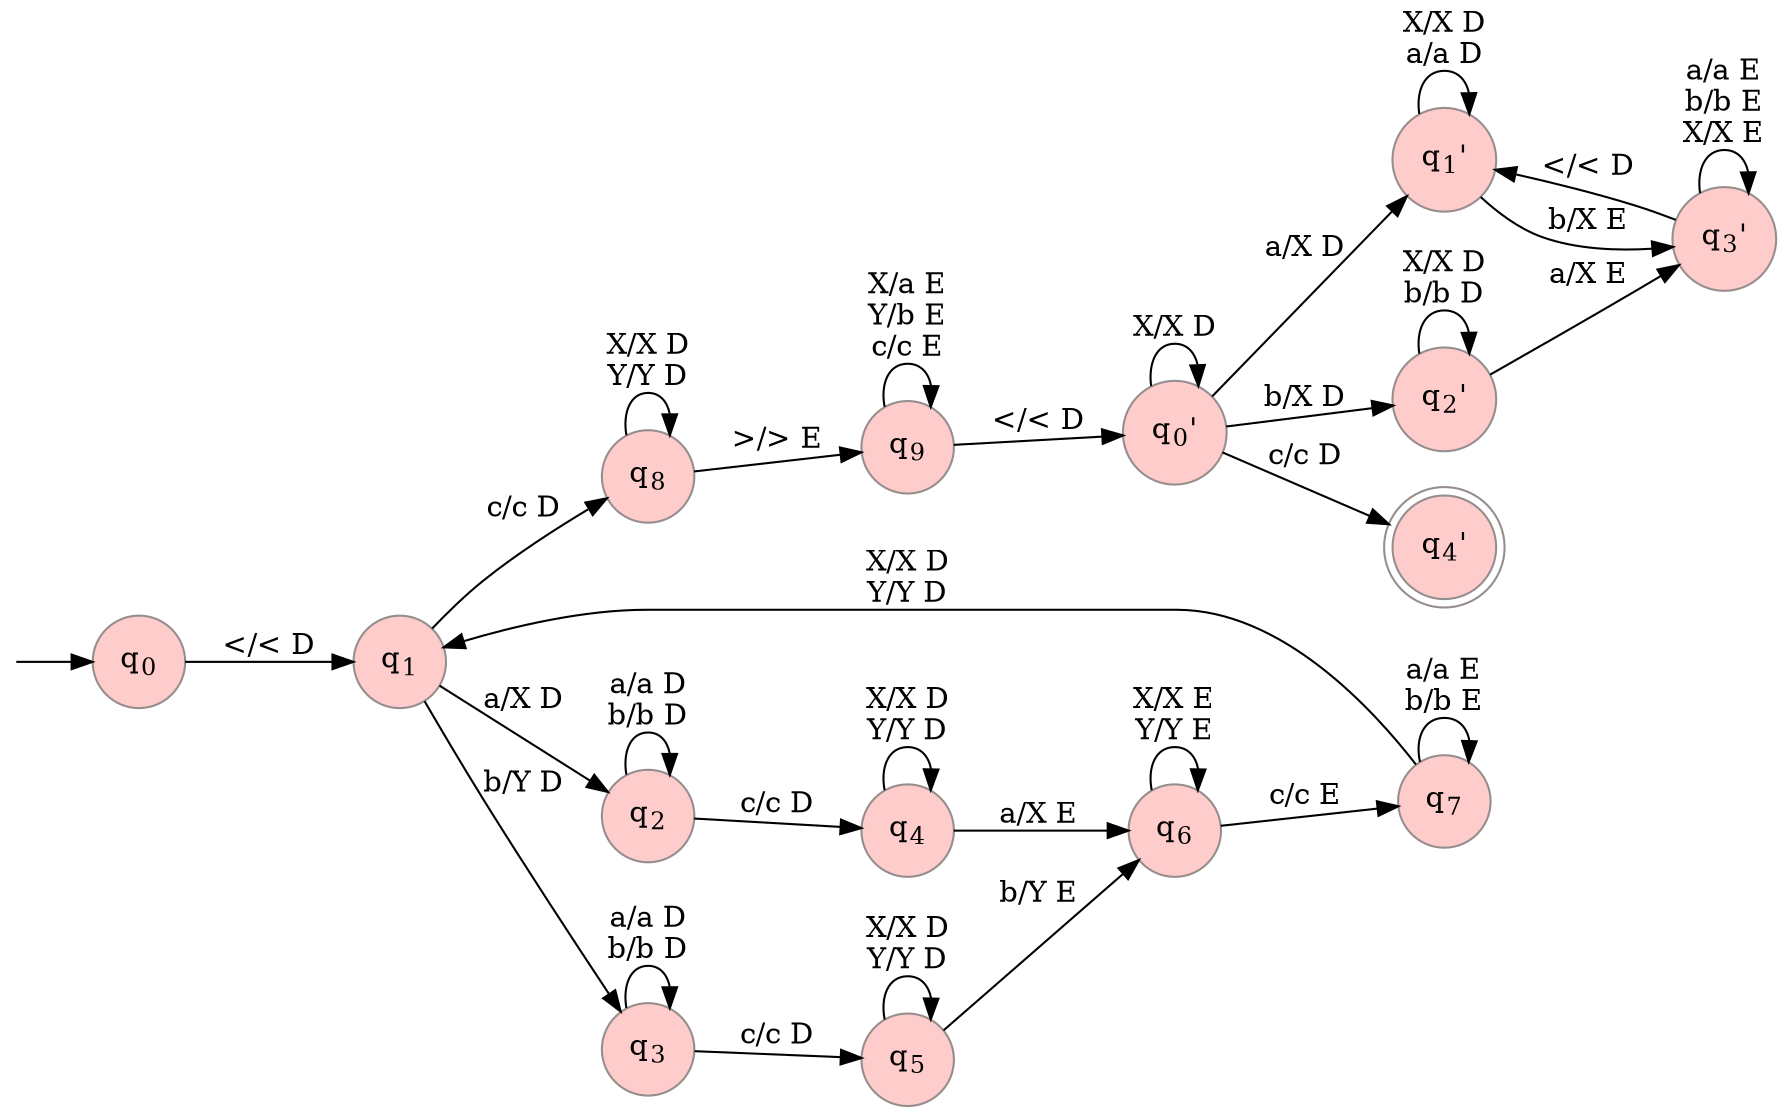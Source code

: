 digraph lba_02 {

	dpi = 480;
	rankdir=LR;

	"startRes" [shape=point, style="invis"];
	node [shape = doublecircle, color="#968D8D", fontcolor=black, fillcolor="#FFCCCC", style="filled"];
	"q4'";

	node [shape = circle];

	"q0" [label=<q<sub>0</sub>>, pos="3,6!"];
	"q1" [label=<q<sub>1</sub>>, pos="6,6!"];
	"q2" [label=<q<sub>2</sub>>, pos="8,3!"];
	"q3" [label=<q<sub>3</sub>>, pos="8,9!"];
	"q4" [label=<q<sub>4</sub>>, pos="10,3!"];
	"q5" [label=<q<sub>5</sub>>, pos="10,9!"];
	"q6" [label=<q<sub>6</sub>>, pos="14,6!"];
	"q7" [label=<q<sub>7</sub>>, pos="10,6!"];
	"q8" [label=<q<sub>8</sub>>, pos="3,9!"];
	"q9" [label=<q<sub>9</sub>>, pos="3,12!"];
	"q0'" [label=<q<sub>0</sub>'>, pos="3,15!"];
	"q1'" [label=<q<sub>1</sub>'>, pos="5,12!"];
	"q2'" [label=<q<sub>2</sub>'>, pos="5,18!"];
	"q3'" [label=<q<sub>3</sub>'>, pos="7,15!"];
	"q4'" [label=<q<sub>4</sub>'>, pos="3,18!"];

	"startRes" -> "q0";

	"q0" -> "q1" [label="</< D"];
	"q1" -> "q2" [label="a/X D"];
	"q1" -> "q3" [label="b/Y D"];
	"q1" -> "q8" [label="c/c D"];
	"q2" -> "q2" [label="a/a D\nb/b D"];
	"q2" -> "q4" [label="c/c D"];
	"q3" -> "q3" [label="a/a D\nb/b D"];
	"q3" -> "q5" [label="c/c D"];
	"q4" -> "q4" [label="X/X D\nY/Y D"];
	"q4" -> "q6" [label="a/X E"];
	"q5" -> "q5" [label="X/X D\nY/Y D"];
	"q5" -> "q6" [label="b/Y E"];
	"q6" -> "q6" [label="X/X E\nY/Y E"];
	"q6" -> "q7" [label="c/c E"];
	"q7" -> "q7" [label="a/a E\nb/b E"];
	"q7" -> "q1" [label="X/X D\nY/Y D"];
	"q8" -> "q8" [label="X/X D\nY/Y D"];
	"q8" -> "q9" [label=">/> E"];
	"q9" -> "q9" [label="X/a E\nY/b E\nc/c E"];
	"q9" -> "q0'" [label="</< D"];
	"q0'" -> "q0'" [label="X/X D"];
	"q0'" -> "q1'" [label="a/X D"];
	"q0'" -> "q2'" [label="b/X D"];
	"q0'" -> "q4'" [label="c/c D"];
	"q1'" -> "q1'" [label="X/X D\na/a D"];
	"q1'" -> "q3'" [label="b/X E"];
	"q2'" -> "q2'" [label="X/X D\nb/b D"];
	"q2'" -> "q3'" [label="a/X E"];
	"q3'" -> "q3'" [label="a/a E\nb/b E\nX/X E"];
	"q3'" -> "q1'" [label="</< D"];



}
